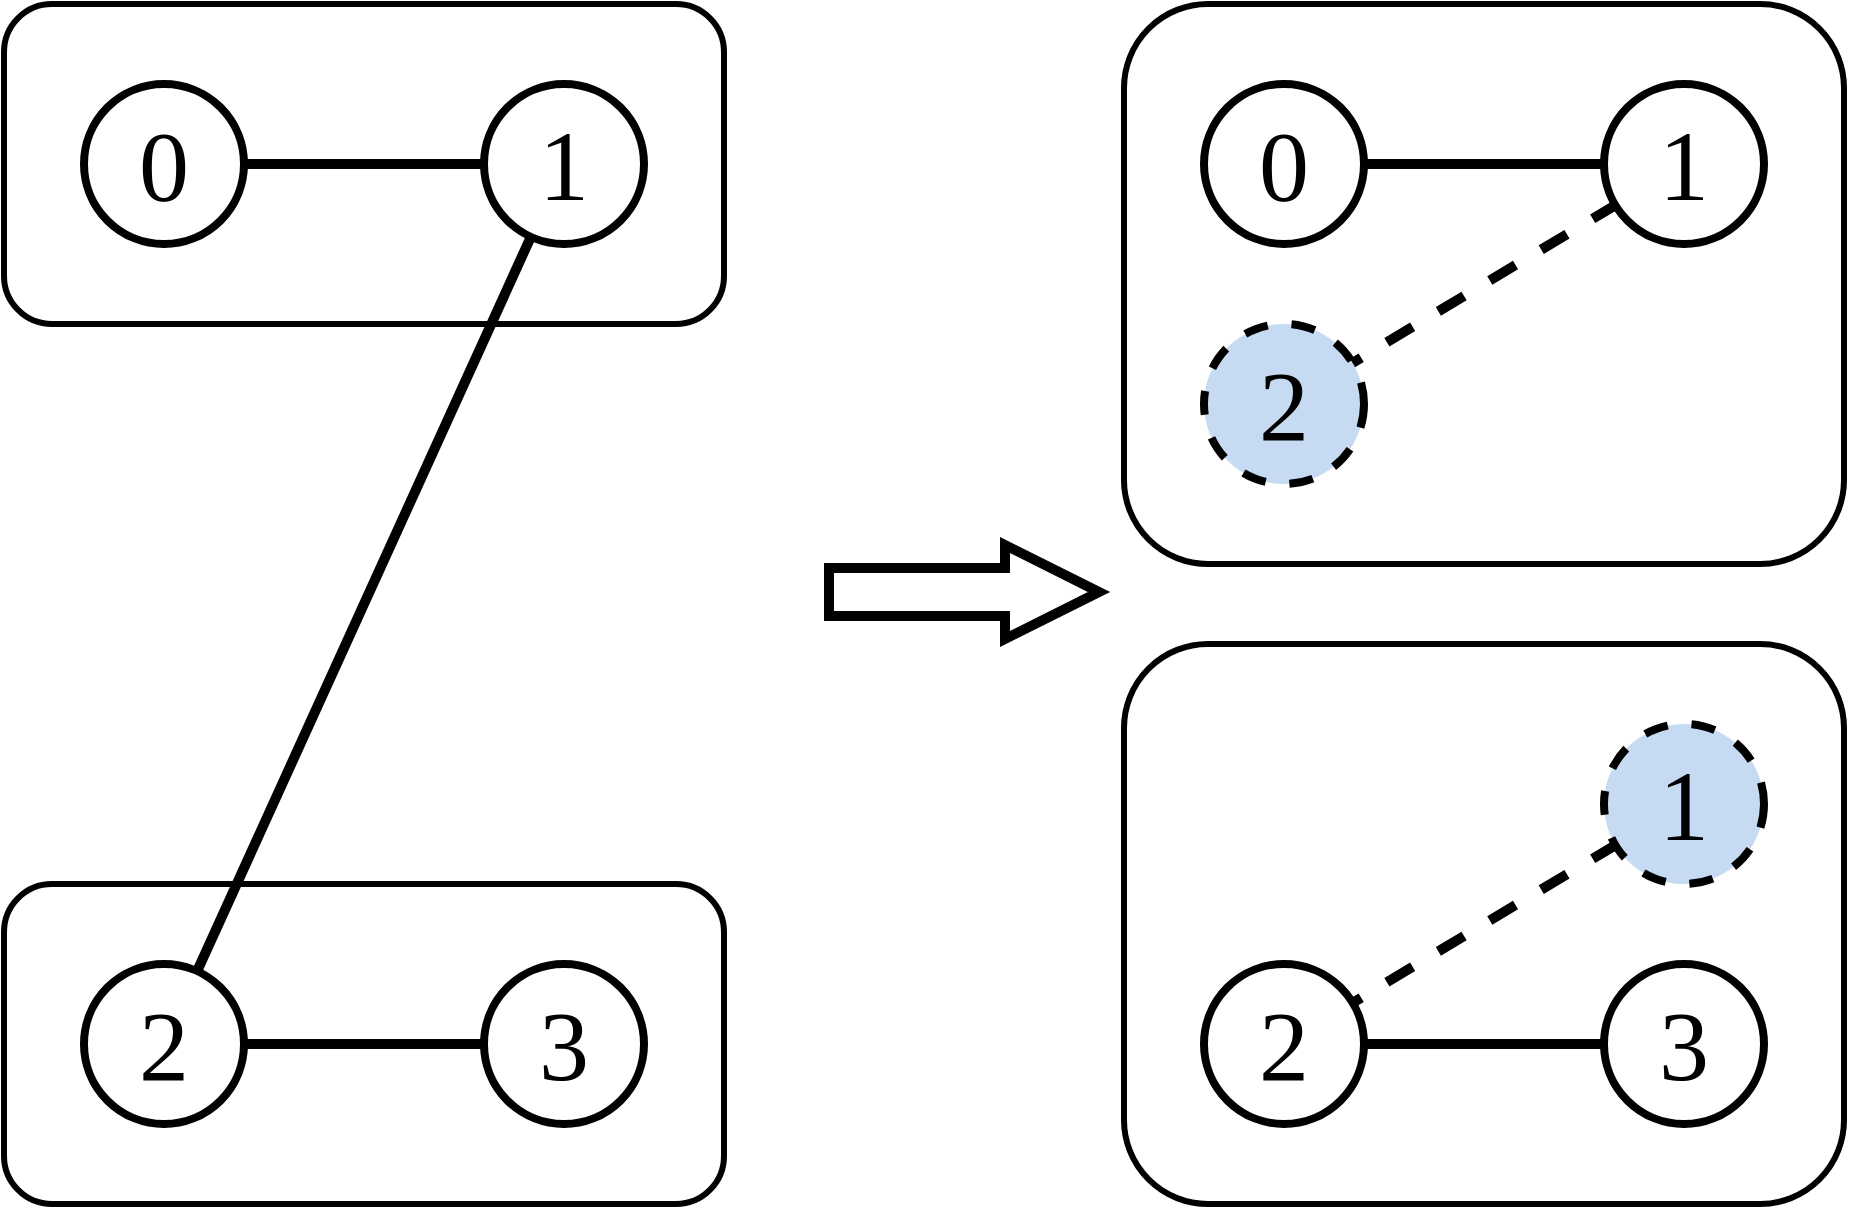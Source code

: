 <mxfile version="17.4.2" type="device"><diagram id="WkcJo8oPuGQHM_u5VY9N" name="第 1 页"><mxGraphModel dx="2004" dy="1573" grid="1" gridSize="10" guides="1" tooltips="1" connect="1" arrows="1" fold="1" page="1" pageScale="1" pageWidth="1169" pageHeight="827" math="0" shadow="0"><root><mxCell id="0"/><mxCell id="1" parent="0"/><mxCell id="CgLS_IeKafHoAKAYIUK6-22" value="" style="rounded=1;whiteSpace=wrap;html=1;fontSize=50;fillColor=none;strokeWidth=3;" vertex="1" parent="1"><mxGeometry x="880" y="440" width="360" height="280" as="geometry"/></mxCell><mxCell id="CgLS_IeKafHoAKAYIUK6-13" value="" style="rounded=1;whiteSpace=wrap;html=1;fontSize=50;fillColor=none;strokeWidth=3;" vertex="1" parent="1"><mxGeometry x="320" y="120" width="360" height="160" as="geometry"/></mxCell><mxCell id="CgLS_IeKafHoAKAYIUK6-19" value="" style="rounded=1;whiteSpace=wrap;html=1;fontSize=50;fillColor=none;strokeWidth=3;" vertex="1" parent="1"><mxGeometry x="880" y="120" width="360" height="280" as="geometry"/></mxCell><mxCell id="CgLS_IeKafHoAKAYIUK6-14" value="" style="rounded=1;whiteSpace=wrap;html=1;fontSize=50;fillColor=none;strokeWidth=3;" vertex="1" parent="1"><mxGeometry x="320" y="560" width="360" height="160" as="geometry"/></mxCell><mxCell id="CgLS_IeKafHoAKAYIUK6-10" value="" style="endArrow=none;html=1;rounded=0;fontSize=40;entryX=0.5;entryY=0.5;entryDx=0;entryDy=0;entryPerimeter=0;strokeWidth=5;exitX=0.5;exitY=0.5;exitDx=0;exitDy=0;exitPerimeter=0;" edge="1" parent="1" source="CgLS_IeKafHoAKAYIUK6-8" target="CgLS_IeKafHoAKAYIUK6-7"><mxGeometry width="50" height="50" relative="1" as="geometry"><mxPoint x="400" y="600" as="sourcePoint"/><mxPoint x="770" y="290" as="targetPoint"/></mxGeometry></mxCell><mxCell id="CgLS_IeKafHoAKAYIUK6-11" value="" style="endArrow=none;html=1;rounded=0;fontSize=40;entryX=0.5;entryY=0.5;entryDx=0;entryDy=0;entryPerimeter=0;strokeWidth=5;exitX=0.5;exitY=0.5;exitDx=0;exitDy=0;exitPerimeter=0;" edge="1" parent="1" source="CgLS_IeKafHoAKAYIUK6-8" target="CgLS_IeKafHoAKAYIUK6-9"><mxGeometry width="50" height="50" relative="1" as="geometry"><mxPoint x="400" y="640" as="sourcePoint"/><mxPoint x="770" y="330" as="targetPoint"/></mxGeometry></mxCell><mxCell id="CgLS_IeKafHoAKAYIUK6-5" value="" style="endArrow=none;html=1;rounded=0;fontSize=40;exitX=0.5;exitY=0.5;exitDx=0;exitDy=0;exitPerimeter=0;entryX=0.5;entryY=0.5;entryDx=0;entryDy=0;entryPerimeter=0;strokeWidth=5;" edge="1" parent="1" source="CgLS_IeKafHoAKAYIUK6-6" target="CgLS_IeKafHoAKAYIUK6-7"><mxGeometry width="50" height="50" relative="1" as="geometry"><mxPoint x="400" y="340" as="sourcePoint"/><mxPoint x="440" y="310" as="targetPoint"/></mxGeometry></mxCell><mxCell id="CgLS_IeKafHoAKAYIUK6-6" value="0" style="ellipse;whiteSpace=wrap;html=1;aspect=fixed;fontFamily=Times New Roman;fontSize=50;points=[[0,0.5,0,0,0],[0.15,0.15,0,0,0],[0.15,0.85,0,0,0],[0.5,0,0,0,0],[0.5,0.5,0,0,0],[0.5,1,0,0,0],[0.85,0.15,0,0,0],[0.85,0.85,0,0,0],[1,0.5,0,0,0]];strokeWidth=4;" vertex="1" parent="1"><mxGeometry x="360" y="160" width="80" height="80" as="geometry"/></mxCell><mxCell id="CgLS_IeKafHoAKAYIUK6-7" value="&lt;font style=&quot;font-size: 50px&quot;&gt;1&lt;/font&gt;" style="ellipse;whiteSpace=wrap;html=1;aspect=fixed;fontFamily=Times New Roman;fontSize=50;points=[[0,0.5,0,0,0],[0.15,0.15,0,0,0],[0.15,0.85,0,0,0],[0.5,0,0,0,0],[0.5,0.5,0,0,0],[0.5,1,0,0,0],[0.85,0.15,0,0,0],[0.85,0.85,0,0,0],[1,0.5,0,0,0]];strokeWidth=4;" vertex="1" parent="1"><mxGeometry x="560" y="160" width="80" height="80" as="geometry"/></mxCell><mxCell id="CgLS_IeKafHoAKAYIUK6-8" value="&lt;font style=&quot;font-size: 50px&quot;&gt;2&lt;/font&gt;" style="ellipse;whiteSpace=wrap;html=1;aspect=fixed;fontFamily=Times New Roman;fontSize=50;points=[[0,0.5,0,0,0],[0.15,0.15,0,0,0],[0.15,0.85,0,0,0],[0.5,0,0,0,0],[0.5,0.5,0,0,0],[0.5,1,0,0,0],[0.85,0.15,0,0,0],[0.85,0.85,0,0,0],[1,0.5,0,0,0]];strokeWidth=4;" vertex="1" parent="1"><mxGeometry x="360" y="600" width="80" height="80" as="geometry"/></mxCell><mxCell id="CgLS_IeKafHoAKAYIUK6-9" value="&lt;font style=&quot;font-size: 50px&quot;&gt;3&lt;/font&gt;" style="ellipse;whiteSpace=wrap;html=1;aspect=fixed;fontFamily=Times New Roman;fontSize=50;points=[[0,0.5,0,0,0],[0.15,0.15,0,0,0],[0.15,0.85,0,0,0],[0.5,0,0,0,0],[0.5,0.5,0,0,0],[0.5,1,0,0,0],[0.85,0.15,0,0,0],[0.85,0.85,0,0,0],[1,0.5,0,0,0]];strokeWidth=4;" vertex="1" parent="1"><mxGeometry x="560" y="600" width="80" height="80" as="geometry"/></mxCell><mxCell id="CgLS_IeKafHoAKAYIUK6-15" value="" style="shape=flexArrow;endArrow=classic;html=1;rounded=0;fontSize=50;strokeWidth=5;endWidth=18;endSize=14;width=20;" edge="1" parent="1"><mxGeometry width="50" height="50" relative="1" as="geometry"><mxPoint x="730" y="414" as="sourcePoint"/><mxPoint x="870" y="414" as="targetPoint"/></mxGeometry></mxCell><mxCell id="CgLS_IeKafHoAKAYIUK6-16" value="" style="endArrow=none;html=1;rounded=0;fontSize=40;exitX=0.5;exitY=0.5;exitDx=0;exitDy=0;exitPerimeter=0;entryX=0.5;entryY=0.5;entryDx=0;entryDy=0;entryPerimeter=0;strokeWidth=5;" edge="1" parent="1" source="CgLS_IeKafHoAKAYIUK6-17" target="CgLS_IeKafHoAKAYIUK6-18"><mxGeometry width="50" height="50" relative="1" as="geometry"><mxPoint x="960" y="340" as="sourcePoint"/><mxPoint x="1000" y="310" as="targetPoint"/></mxGeometry></mxCell><mxCell id="CgLS_IeKafHoAKAYIUK6-17" value="0" style="ellipse;whiteSpace=wrap;html=1;aspect=fixed;fontFamily=Times New Roman;fontSize=50;points=[[0,0.5,0,0,0],[0.15,0.15,0,0,0],[0.15,0.85,0,0,0],[0.5,0,0,0,0],[0.5,0.5,0,0,0],[0.5,1,0,0,0],[0.85,0.15,0,0,0],[0.85,0.85,0,0,0],[1,0.5,0,0,0]];strokeWidth=4;" vertex="1" parent="1"><mxGeometry x="920" y="160" width="80" height="80" as="geometry"/></mxCell><mxCell id="CgLS_IeKafHoAKAYIUK6-21" value="" style="endArrow=none;html=1;rounded=0;fontSize=40;entryX=0.5;entryY=0.5;entryDx=0;entryDy=0;entryPerimeter=0;strokeWidth=5;exitX=0.5;exitY=0.5;exitDx=0;exitDy=0;exitPerimeter=0;dashed=1;" edge="1" parent="1" source="CgLS_IeKafHoAKAYIUK6-20" target="CgLS_IeKafHoAKAYIUK6-18"><mxGeometry width="50" height="50" relative="1" as="geometry"><mxPoint x="410" y="570" as="sourcePoint"/><mxPoint x="610" y="210" as="targetPoint"/></mxGeometry></mxCell><mxCell id="CgLS_IeKafHoAKAYIUK6-18" value="&lt;font style=&quot;font-size: 50px&quot;&gt;1&lt;/font&gt;" style="ellipse;whiteSpace=wrap;html=1;aspect=fixed;fontFamily=Times New Roman;fontSize=50;points=[[0,0.5,0,0,0],[0.15,0.15,0,0,0],[0.15,0.85,0,0,0],[0.5,0,0,0,0],[0.5,0.5,0,0,0],[0.5,1,0,0,0],[0.85,0.15,0,0,0],[0.85,0.85,0,0,0],[1,0.5,0,0,0]];strokeWidth=4;" vertex="1" parent="1"><mxGeometry x="1120" y="160" width="80" height="80" as="geometry"/></mxCell><mxCell id="CgLS_IeKafHoAKAYIUK6-20" value="&lt;font style=&quot;font-size: 50px&quot;&gt;2&lt;/font&gt;" style="ellipse;whiteSpace=wrap;html=1;aspect=fixed;fontFamily=Times New Roman;fontSize=50;points=[[0,0.5,0,0,0],[0.15,0.15,0,0,0],[0.15,0.85,0,0,0],[0.5,0,0,0,0],[0.5,0.5,0,0,0],[0.5,1,0,0,0],[0.85,0.15,0,0,0],[0.85,0.85,0,0,0],[1,0.5,0,0,0]];dashed=1;fillColor=#C6DAF1;strokeWidth=4;" vertex="1" parent="1"><mxGeometry x="920" y="280" width="80" height="80" as="geometry"/></mxCell><mxCell id="CgLS_IeKafHoAKAYIUK6-23" value="" style="endArrow=none;html=1;rounded=0;fontSize=40;entryX=0.5;entryY=0.5;entryDx=0;entryDy=0;entryPerimeter=0;strokeWidth=5;exitX=0.5;exitY=0.5;exitDx=0;exitDy=0;exitPerimeter=0;" edge="1" parent="1" source="CgLS_IeKafHoAKAYIUK6-24" target="CgLS_IeKafHoAKAYIUK6-25"><mxGeometry width="50" height="50" relative="1" as="geometry"><mxPoint x="960" y="640" as="sourcePoint"/><mxPoint x="1330" y="330" as="targetPoint"/></mxGeometry></mxCell><mxCell id="CgLS_IeKafHoAKAYIUK6-28" value="" style="endArrow=none;html=1;rounded=0;fontSize=40;entryX=0.5;entryY=0.5;entryDx=0;entryDy=0;entryPerimeter=0;strokeWidth=5;exitX=0.5;exitY=0.5;exitDx=0;exitDy=0;exitPerimeter=0;dashed=1;" edge="1" parent="1" source="CgLS_IeKafHoAKAYIUK6-24" target="CgLS_IeKafHoAKAYIUK6-27"><mxGeometry width="50" height="50" relative="1" as="geometry"><mxPoint x="970" y="330" as="sourcePoint"/><mxPoint x="1170" y="210" as="targetPoint"/></mxGeometry></mxCell><mxCell id="CgLS_IeKafHoAKAYIUK6-24" value="&lt;font style=&quot;font-size: 50px&quot;&gt;2&lt;/font&gt;" style="ellipse;whiteSpace=wrap;html=1;aspect=fixed;fontFamily=Times New Roman;fontSize=50;points=[[0,0.5,0,0,0],[0.15,0.15,0,0,0],[0.15,0.85,0,0,0],[0.5,0,0,0,0],[0.5,0.5,0,0,0],[0.5,1,0,0,0],[0.85,0.15,0,0,0],[0.85,0.85,0,0,0],[1,0.5,0,0,0]];strokeWidth=4;" vertex="1" parent="1"><mxGeometry x="920" y="600" width="80" height="80" as="geometry"/></mxCell><mxCell id="CgLS_IeKafHoAKAYIUK6-25" value="&lt;font style=&quot;font-size: 50px&quot;&gt;3&lt;/font&gt;" style="ellipse;whiteSpace=wrap;html=1;aspect=fixed;fontFamily=Times New Roman;fontSize=50;points=[[0,0.5,0,0,0],[0.15,0.15,0,0,0],[0.15,0.85,0,0,0],[0.5,0,0,0,0],[0.5,0.5,0,0,0],[0.5,1,0,0,0],[0.85,0.15,0,0,0],[0.85,0.85,0,0,0],[1,0.5,0,0,0]];strokeWidth=4;" vertex="1" parent="1"><mxGeometry x="1120" y="600" width="80" height="80" as="geometry"/></mxCell><mxCell id="CgLS_IeKafHoAKAYIUK6-27" value="&lt;font style=&quot;font-size: 50px&quot;&gt;1&lt;/font&gt;" style="ellipse;whiteSpace=wrap;html=1;aspect=fixed;fontFamily=Times New Roman;fontSize=50;points=[[0,0.5,0,0,0],[0.15,0.15,0,0,0],[0.15,0.85,0,0,0],[0.5,0,0,0,0],[0.5,0.5,0,0,0],[0.5,1,0,0,0],[0.85,0.15,0,0,0],[0.85,0.85,0,0,0],[1,0.5,0,0,0]];dashed=1;strokeWidth=4;fillColor=#C6DAF1;" vertex="1" parent="1"><mxGeometry x="1120" y="480" width="80" height="80" as="geometry"/></mxCell></root></mxGraphModel></diagram></mxfile>